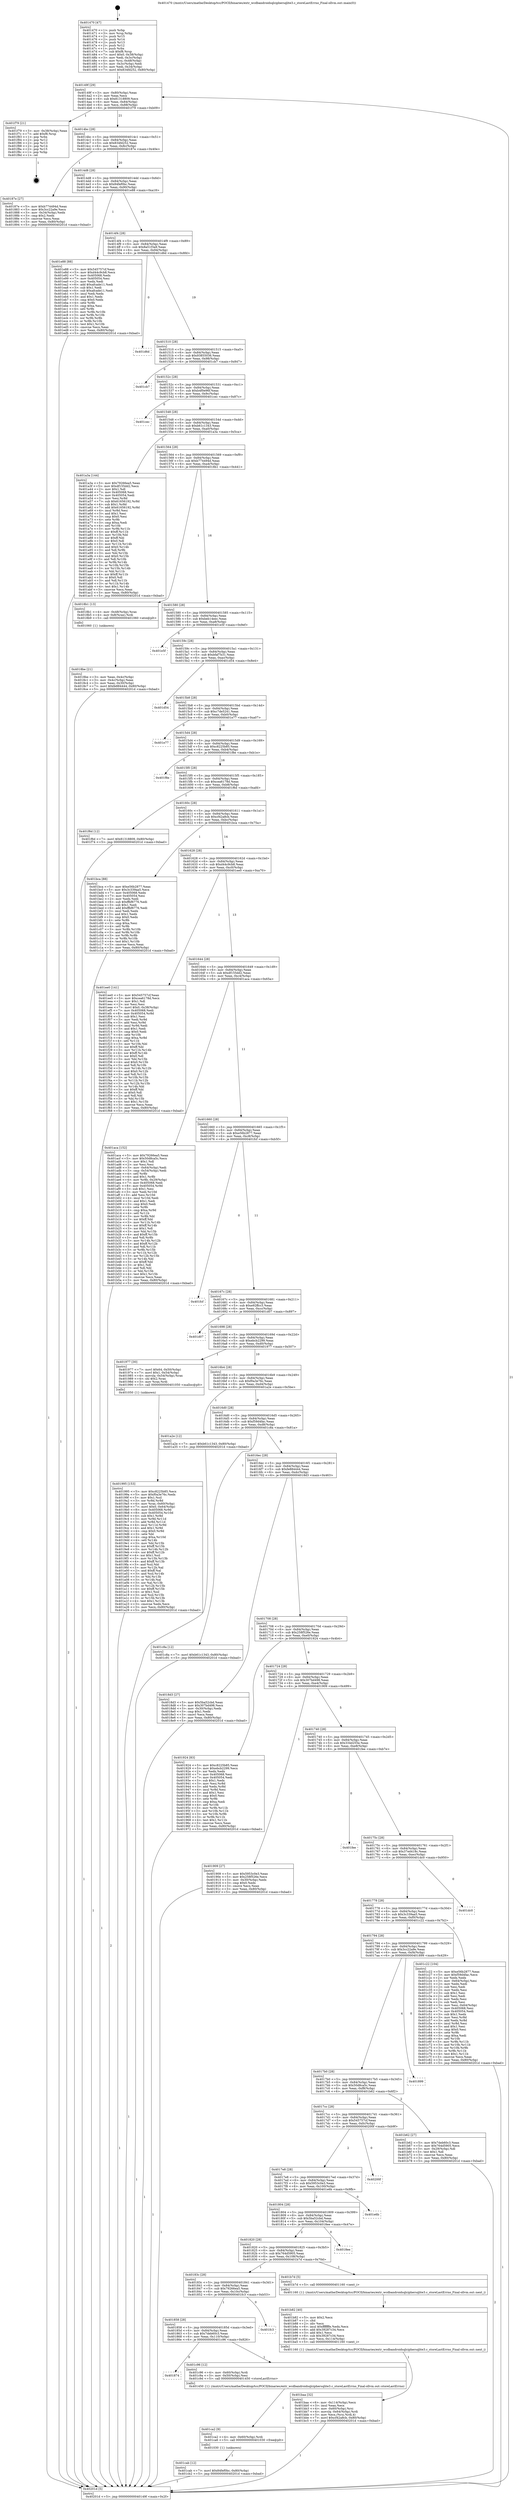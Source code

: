 digraph "0x401470" {
  label = "0x401470 (/mnt/c/Users/mathe/Desktop/tcc/POCII/binaries/extr_wcdbandroidsqlciphersqlite3.c_storeLastErrno_Final-ollvm.out::main(0))"
  labelloc = "t"
  node[shape=record]

  Entry [label="",width=0.3,height=0.3,shape=circle,fillcolor=black,style=filled]
  "0x40149f" [label="{
     0x40149f [29]\l
     | [instrs]\l
     &nbsp;&nbsp;0x40149f \<+3\>: mov -0x80(%rbp),%eax\l
     &nbsp;&nbsp;0x4014a2 \<+2\>: mov %eax,%ecx\l
     &nbsp;&nbsp;0x4014a4 \<+6\>: sub $0x81318809,%ecx\l
     &nbsp;&nbsp;0x4014aa \<+6\>: mov %eax,-0x84(%rbp)\l
     &nbsp;&nbsp;0x4014b0 \<+6\>: mov %ecx,-0x88(%rbp)\l
     &nbsp;&nbsp;0x4014b6 \<+6\>: je 0000000000401f79 \<main+0xb09\>\l
  }"]
  "0x401f79" [label="{
     0x401f79 [21]\l
     | [instrs]\l
     &nbsp;&nbsp;0x401f79 \<+3\>: mov -0x38(%rbp),%eax\l
     &nbsp;&nbsp;0x401f7c \<+7\>: add $0xf8,%rsp\l
     &nbsp;&nbsp;0x401f83 \<+1\>: pop %rbx\l
     &nbsp;&nbsp;0x401f84 \<+2\>: pop %r12\l
     &nbsp;&nbsp;0x401f86 \<+2\>: pop %r13\l
     &nbsp;&nbsp;0x401f88 \<+2\>: pop %r14\l
     &nbsp;&nbsp;0x401f8a \<+2\>: pop %r15\l
     &nbsp;&nbsp;0x401f8c \<+1\>: pop %rbp\l
     &nbsp;&nbsp;0x401f8d \<+1\>: ret\l
  }"]
  "0x4014bc" [label="{
     0x4014bc [28]\l
     | [instrs]\l
     &nbsp;&nbsp;0x4014bc \<+5\>: jmp 00000000004014c1 \<main+0x51\>\l
     &nbsp;&nbsp;0x4014c1 \<+6\>: mov -0x84(%rbp),%eax\l
     &nbsp;&nbsp;0x4014c7 \<+5\>: sub $0x834fd252,%eax\l
     &nbsp;&nbsp;0x4014cc \<+6\>: mov %eax,-0x8c(%rbp)\l
     &nbsp;&nbsp;0x4014d2 \<+6\>: je 000000000040187e \<main+0x40e\>\l
  }"]
  Exit [label="",width=0.3,height=0.3,shape=circle,fillcolor=black,style=filled,peripheries=2]
  "0x40187e" [label="{
     0x40187e [27]\l
     | [instrs]\l
     &nbsp;&nbsp;0x40187e \<+5\>: mov $0xb774494d,%eax\l
     &nbsp;&nbsp;0x401883 \<+5\>: mov $0x3cc22a9e,%ecx\l
     &nbsp;&nbsp;0x401888 \<+3\>: mov -0x34(%rbp),%edx\l
     &nbsp;&nbsp;0x40188b \<+3\>: cmp $0x2,%edx\l
     &nbsp;&nbsp;0x40188e \<+3\>: cmovne %ecx,%eax\l
     &nbsp;&nbsp;0x401891 \<+3\>: mov %eax,-0x80(%rbp)\l
     &nbsp;&nbsp;0x401894 \<+5\>: jmp 000000000040201d \<main+0xbad\>\l
  }"]
  "0x4014d8" [label="{
     0x4014d8 [28]\l
     | [instrs]\l
     &nbsp;&nbsp;0x4014d8 \<+5\>: jmp 00000000004014dd \<main+0x6d\>\l
     &nbsp;&nbsp;0x4014dd \<+6\>: mov -0x84(%rbp),%eax\l
     &nbsp;&nbsp;0x4014e3 \<+5\>: sub $0x84fef0bc,%eax\l
     &nbsp;&nbsp;0x4014e8 \<+6\>: mov %eax,-0x90(%rbp)\l
     &nbsp;&nbsp;0x4014ee \<+6\>: je 0000000000401e88 \<main+0xa18\>\l
  }"]
  "0x40201d" [label="{
     0x40201d [5]\l
     | [instrs]\l
     &nbsp;&nbsp;0x40201d \<+5\>: jmp 000000000040149f \<main+0x2f\>\l
  }"]
  "0x401470" [label="{
     0x401470 [47]\l
     | [instrs]\l
     &nbsp;&nbsp;0x401470 \<+1\>: push %rbp\l
     &nbsp;&nbsp;0x401471 \<+3\>: mov %rsp,%rbp\l
     &nbsp;&nbsp;0x401474 \<+2\>: push %r15\l
     &nbsp;&nbsp;0x401476 \<+2\>: push %r14\l
     &nbsp;&nbsp;0x401478 \<+2\>: push %r13\l
     &nbsp;&nbsp;0x40147a \<+2\>: push %r12\l
     &nbsp;&nbsp;0x40147c \<+1\>: push %rbx\l
     &nbsp;&nbsp;0x40147d \<+7\>: sub $0xf8,%rsp\l
     &nbsp;&nbsp;0x401484 \<+7\>: movl $0x0,-0x38(%rbp)\l
     &nbsp;&nbsp;0x40148b \<+3\>: mov %edi,-0x3c(%rbp)\l
     &nbsp;&nbsp;0x40148e \<+4\>: mov %rsi,-0x48(%rbp)\l
     &nbsp;&nbsp;0x401492 \<+3\>: mov -0x3c(%rbp),%edi\l
     &nbsp;&nbsp;0x401495 \<+3\>: mov %edi,-0x34(%rbp)\l
     &nbsp;&nbsp;0x401498 \<+7\>: movl $0x834fd252,-0x80(%rbp)\l
  }"]
  "0x401cab" [label="{
     0x401cab [12]\l
     | [instrs]\l
     &nbsp;&nbsp;0x401cab \<+7\>: movl $0x84fef0bc,-0x80(%rbp)\l
     &nbsp;&nbsp;0x401cb2 \<+5\>: jmp 000000000040201d \<main+0xbad\>\l
  }"]
  "0x401e88" [label="{
     0x401e88 [88]\l
     | [instrs]\l
     &nbsp;&nbsp;0x401e88 \<+5\>: mov $0x545757cf,%eax\l
     &nbsp;&nbsp;0x401e8d \<+5\>: mov $0xd44c9cb8,%ecx\l
     &nbsp;&nbsp;0x401e92 \<+7\>: mov 0x405068,%edx\l
     &nbsp;&nbsp;0x401e99 \<+7\>: mov 0x405054,%esi\l
     &nbsp;&nbsp;0x401ea0 \<+2\>: mov %edx,%edi\l
     &nbsp;&nbsp;0x401ea2 \<+6\>: add $0xafcade11,%edi\l
     &nbsp;&nbsp;0x401ea8 \<+3\>: sub $0x1,%edi\l
     &nbsp;&nbsp;0x401eab \<+6\>: sub $0xafcade11,%edi\l
     &nbsp;&nbsp;0x401eb1 \<+3\>: imul %edi,%edx\l
     &nbsp;&nbsp;0x401eb4 \<+3\>: and $0x1,%edx\l
     &nbsp;&nbsp;0x401eb7 \<+3\>: cmp $0x0,%edx\l
     &nbsp;&nbsp;0x401eba \<+4\>: sete %r8b\l
     &nbsp;&nbsp;0x401ebe \<+3\>: cmp $0xa,%esi\l
     &nbsp;&nbsp;0x401ec1 \<+4\>: setl %r9b\l
     &nbsp;&nbsp;0x401ec5 \<+3\>: mov %r8b,%r10b\l
     &nbsp;&nbsp;0x401ec8 \<+3\>: and %r9b,%r10b\l
     &nbsp;&nbsp;0x401ecb \<+3\>: xor %r9b,%r8b\l
     &nbsp;&nbsp;0x401ece \<+3\>: or %r8b,%r10b\l
     &nbsp;&nbsp;0x401ed1 \<+4\>: test $0x1,%r10b\l
     &nbsp;&nbsp;0x401ed5 \<+3\>: cmovne %ecx,%eax\l
     &nbsp;&nbsp;0x401ed8 \<+3\>: mov %eax,-0x80(%rbp)\l
     &nbsp;&nbsp;0x401edb \<+5\>: jmp 000000000040201d \<main+0xbad\>\l
  }"]
  "0x4014f4" [label="{
     0x4014f4 [28]\l
     | [instrs]\l
     &nbsp;&nbsp;0x4014f4 \<+5\>: jmp 00000000004014f9 \<main+0x89\>\l
     &nbsp;&nbsp;0x4014f9 \<+6\>: mov -0x84(%rbp),%eax\l
     &nbsp;&nbsp;0x4014ff \<+5\>: sub $0x8a51f3a9,%eax\l
     &nbsp;&nbsp;0x401504 \<+6\>: mov %eax,-0x94(%rbp)\l
     &nbsp;&nbsp;0x40150a \<+6\>: je 0000000000401d6d \<main+0x8fd\>\l
  }"]
  "0x401ca2" [label="{
     0x401ca2 [9]\l
     | [instrs]\l
     &nbsp;&nbsp;0x401ca2 \<+4\>: mov -0x60(%rbp),%rdi\l
     &nbsp;&nbsp;0x401ca6 \<+5\>: call 0000000000401030 \<free@plt\>\l
     | [calls]\l
     &nbsp;&nbsp;0x401030 \{1\} (unknown)\l
  }"]
  "0x401d6d" [label="{
     0x401d6d\l
  }", style=dashed]
  "0x401510" [label="{
     0x401510 [28]\l
     | [instrs]\l
     &nbsp;&nbsp;0x401510 \<+5\>: jmp 0000000000401515 \<main+0xa5\>\l
     &nbsp;&nbsp;0x401515 \<+6\>: mov -0x84(%rbp),%eax\l
     &nbsp;&nbsp;0x40151b \<+5\>: sub $0x93855036,%eax\l
     &nbsp;&nbsp;0x401520 \<+6\>: mov %eax,-0x98(%rbp)\l
     &nbsp;&nbsp;0x401526 \<+6\>: je 0000000000401cb7 \<main+0x847\>\l
  }"]
  "0x401874" [label="{
     0x401874\l
  }", style=dashed]
  "0x401cb7" [label="{
     0x401cb7\l
  }", style=dashed]
  "0x40152c" [label="{
     0x40152c [28]\l
     | [instrs]\l
     &nbsp;&nbsp;0x40152c \<+5\>: jmp 0000000000401531 \<main+0xc1\>\l
     &nbsp;&nbsp;0x401531 \<+6\>: mov -0x84(%rbp),%eax\l
     &nbsp;&nbsp;0x401537 \<+5\>: sub $0xb4f0e96f,%eax\l
     &nbsp;&nbsp;0x40153c \<+6\>: mov %eax,-0x9c(%rbp)\l
     &nbsp;&nbsp;0x401542 \<+6\>: je 0000000000401cec \<main+0x87c\>\l
  }"]
  "0x401c96" [label="{
     0x401c96 [12]\l
     | [instrs]\l
     &nbsp;&nbsp;0x401c96 \<+4\>: mov -0x60(%rbp),%rdi\l
     &nbsp;&nbsp;0x401c9a \<+3\>: mov -0x50(%rbp),%esi\l
     &nbsp;&nbsp;0x401c9d \<+5\>: call 0000000000401450 \<storeLastErrno\>\l
     | [calls]\l
     &nbsp;&nbsp;0x401450 \{1\} (/mnt/c/Users/mathe/Desktop/tcc/POCII/binaries/extr_wcdbandroidsqlciphersqlite3.c_storeLastErrno_Final-ollvm.out::storeLastErrno)\l
  }"]
  "0x401cec" [label="{
     0x401cec\l
  }", style=dashed]
  "0x401548" [label="{
     0x401548 [28]\l
     | [instrs]\l
     &nbsp;&nbsp;0x401548 \<+5\>: jmp 000000000040154d \<main+0xdd\>\l
     &nbsp;&nbsp;0x40154d \<+6\>: mov -0x84(%rbp),%eax\l
     &nbsp;&nbsp;0x401553 \<+5\>: sub $0xb61c1343,%eax\l
     &nbsp;&nbsp;0x401558 \<+6\>: mov %eax,-0xa0(%rbp)\l
     &nbsp;&nbsp;0x40155e \<+6\>: je 0000000000401a3a \<main+0x5ca\>\l
  }"]
  "0x401858" [label="{
     0x401858 [28]\l
     | [instrs]\l
     &nbsp;&nbsp;0x401858 \<+5\>: jmp 000000000040185d \<main+0x3ed\>\l
     &nbsp;&nbsp;0x40185d \<+6\>: mov -0x84(%rbp),%eax\l
     &nbsp;&nbsp;0x401863 \<+5\>: sub $0x7deb60c3,%eax\l
     &nbsp;&nbsp;0x401868 \<+6\>: mov %eax,-0x110(%rbp)\l
     &nbsp;&nbsp;0x40186e \<+6\>: je 0000000000401c96 \<main+0x826\>\l
  }"]
  "0x401a3a" [label="{
     0x401a3a [144]\l
     | [instrs]\l
     &nbsp;&nbsp;0x401a3a \<+5\>: mov $0x79266ea5,%eax\l
     &nbsp;&nbsp;0x401a3f \<+5\>: mov $0xdf155dd2,%ecx\l
     &nbsp;&nbsp;0x401a44 \<+2\>: mov $0x1,%dl\l
     &nbsp;&nbsp;0x401a46 \<+7\>: mov 0x405068,%esi\l
     &nbsp;&nbsp;0x401a4d \<+7\>: mov 0x405054,%edi\l
     &nbsp;&nbsp;0x401a54 \<+3\>: mov %esi,%r8d\l
     &nbsp;&nbsp;0x401a57 \<+7\>: sub $0x61656192,%r8d\l
     &nbsp;&nbsp;0x401a5e \<+4\>: sub $0x1,%r8d\l
     &nbsp;&nbsp;0x401a62 \<+7\>: add $0x61656192,%r8d\l
     &nbsp;&nbsp;0x401a69 \<+4\>: imul %r8d,%esi\l
     &nbsp;&nbsp;0x401a6d \<+3\>: and $0x1,%esi\l
     &nbsp;&nbsp;0x401a70 \<+3\>: cmp $0x0,%esi\l
     &nbsp;&nbsp;0x401a73 \<+4\>: sete %r9b\l
     &nbsp;&nbsp;0x401a77 \<+3\>: cmp $0xa,%edi\l
     &nbsp;&nbsp;0x401a7a \<+4\>: setl %r10b\l
     &nbsp;&nbsp;0x401a7e \<+3\>: mov %r9b,%r11b\l
     &nbsp;&nbsp;0x401a81 \<+4\>: xor $0xff,%r11b\l
     &nbsp;&nbsp;0x401a85 \<+3\>: mov %r10b,%bl\l
     &nbsp;&nbsp;0x401a88 \<+3\>: xor $0xff,%bl\l
     &nbsp;&nbsp;0x401a8b \<+3\>: xor $0x0,%dl\l
     &nbsp;&nbsp;0x401a8e \<+3\>: mov %r11b,%r14b\l
     &nbsp;&nbsp;0x401a91 \<+4\>: and $0x0,%r14b\l
     &nbsp;&nbsp;0x401a95 \<+3\>: and %dl,%r9b\l
     &nbsp;&nbsp;0x401a98 \<+3\>: mov %bl,%r15b\l
     &nbsp;&nbsp;0x401a9b \<+4\>: and $0x0,%r15b\l
     &nbsp;&nbsp;0x401a9f \<+3\>: and %dl,%r10b\l
     &nbsp;&nbsp;0x401aa2 \<+3\>: or %r9b,%r14b\l
     &nbsp;&nbsp;0x401aa5 \<+3\>: or %r10b,%r15b\l
     &nbsp;&nbsp;0x401aa8 \<+3\>: xor %r15b,%r14b\l
     &nbsp;&nbsp;0x401aab \<+3\>: or %bl,%r11b\l
     &nbsp;&nbsp;0x401aae \<+4\>: xor $0xff,%r11b\l
     &nbsp;&nbsp;0x401ab2 \<+3\>: or $0x0,%dl\l
     &nbsp;&nbsp;0x401ab5 \<+3\>: and %dl,%r11b\l
     &nbsp;&nbsp;0x401ab8 \<+3\>: or %r11b,%r14b\l
     &nbsp;&nbsp;0x401abb \<+4\>: test $0x1,%r14b\l
     &nbsp;&nbsp;0x401abf \<+3\>: cmovne %ecx,%eax\l
     &nbsp;&nbsp;0x401ac2 \<+3\>: mov %eax,-0x80(%rbp)\l
     &nbsp;&nbsp;0x401ac5 \<+5\>: jmp 000000000040201d \<main+0xbad\>\l
  }"]
  "0x401564" [label="{
     0x401564 [28]\l
     | [instrs]\l
     &nbsp;&nbsp;0x401564 \<+5\>: jmp 0000000000401569 \<main+0xf9\>\l
     &nbsp;&nbsp;0x401569 \<+6\>: mov -0x84(%rbp),%eax\l
     &nbsp;&nbsp;0x40156f \<+5\>: sub $0xb774494d,%eax\l
     &nbsp;&nbsp;0x401574 \<+6\>: mov %eax,-0xa4(%rbp)\l
     &nbsp;&nbsp;0x40157a \<+6\>: je 00000000004018b1 \<main+0x441\>\l
  }"]
  "0x401fc3" [label="{
     0x401fc3\l
  }", style=dashed]
  "0x4018b1" [label="{
     0x4018b1 [13]\l
     | [instrs]\l
     &nbsp;&nbsp;0x4018b1 \<+4\>: mov -0x48(%rbp),%rax\l
     &nbsp;&nbsp;0x4018b5 \<+4\>: mov 0x8(%rax),%rdi\l
     &nbsp;&nbsp;0x4018b9 \<+5\>: call 0000000000401060 \<atoi@plt\>\l
     | [calls]\l
     &nbsp;&nbsp;0x401060 \{1\} (unknown)\l
  }"]
  "0x401580" [label="{
     0x401580 [28]\l
     | [instrs]\l
     &nbsp;&nbsp;0x401580 \<+5\>: jmp 0000000000401585 \<main+0x115\>\l
     &nbsp;&nbsp;0x401585 \<+6\>: mov -0x84(%rbp),%eax\l
     &nbsp;&nbsp;0x40158b \<+5\>: sub $0xbeb14eec,%eax\l
     &nbsp;&nbsp;0x401590 \<+6\>: mov %eax,-0xa8(%rbp)\l
     &nbsp;&nbsp;0x401596 \<+6\>: je 0000000000401e5f \<main+0x9ef\>\l
  }"]
  "0x4018be" [label="{
     0x4018be [21]\l
     | [instrs]\l
     &nbsp;&nbsp;0x4018be \<+3\>: mov %eax,-0x4c(%rbp)\l
     &nbsp;&nbsp;0x4018c1 \<+3\>: mov -0x4c(%rbp),%eax\l
     &nbsp;&nbsp;0x4018c4 \<+3\>: mov %eax,-0x30(%rbp)\l
     &nbsp;&nbsp;0x4018c7 \<+7\>: movl $0xfe884444,-0x80(%rbp)\l
     &nbsp;&nbsp;0x4018ce \<+5\>: jmp 000000000040201d \<main+0xbad\>\l
  }"]
  "0x401baa" [label="{
     0x401baa [32]\l
     | [instrs]\l
     &nbsp;&nbsp;0x401baa \<+6\>: mov -0x114(%rbp),%ecx\l
     &nbsp;&nbsp;0x401bb0 \<+3\>: imul %eax,%ecx\l
     &nbsp;&nbsp;0x401bb3 \<+4\>: mov -0x60(%rbp),%rsi\l
     &nbsp;&nbsp;0x401bb7 \<+4\>: movslq -0x64(%rbp),%rdi\l
     &nbsp;&nbsp;0x401bbb \<+3\>: mov %ecx,(%rsi,%rdi,4)\l
     &nbsp;&nbsp;0x401bbe \<+7\>: movl $0xcf42a8cb,-0x80(%rbp)\l
     &nbsp;&nbsp;0x401bc5 \<+5\>: jmp 000000000040201d \<main+0xbad\>\l
  }"]
  "0x401e5f" [label="{
     0x401e5f\l
  }", style=dashed]
  "0x40159c" [label="{
     0x40159c [28]\l
     | [instrs]\l
     &nbsp;&nbsp;0x40159c \<+5\>: jmp 00000000004015a1 \<main+0x131\>\l
     &nbsp;&nbsp;0x4015a1 \<+6\>: mov -0x84(%rbp),%eax\l
     &nbsp;&nbsp;0x4015a7 \<+5\>: sub $0xbfaf7b31,%eax\l
     &nbsp;&nbsp;0x4015ac \<+6\>: mov %eax,-0xac(%rbp)\l
     &nbsp;&nbsp;0x4015b2 \<+6\>: je 0000000000401d54 \<main+0x8e4\>\l
  }"]
  "0x401b82" [label="{
     0x401b82 [40]\l
     | [instrs]\l
     &nbsp;&nbsp;0x401b82 \<+5\>: mov $0x2,%ecx\l
     &nbsp;&nbsp;0x401b87 \<+1\>: cltd\l
     &nbsp;&nbsp;0x401b88 \<+2\>: idiv %ecx\l
     &nbsp;&nbsp;0x401b8a \<+6\>: imul $0xfffffffe,%edx,%ecx\l
     &nbsp;&nbsp;0x401b90 \<+6\>: add $0x39287c34,%ecx\l
     &nbsp;&nbsp;0x401b96 \<+3\>: add $0x1,%ecx\l
     &nbsp;&nbsp;0x401b99 \<+6\>: sub $0x39287c34,%ecx\l
     &nbsp;&nbsp;0x401b9f \<+6\>: mov %ecx,-0x114(%rbp)\l
     &nbsp;&nbsp;0x401ba5 \<+5\>: call 0000000000401160 \<next_i\>\l
     | [calls]\l
     &nbsp;&nbsp;0x401160 \{1\} (/mnt/c/Users/mathe/Desktop/tcc/POCII/binaries/extr_wcdbandroidsqlciphersqlite3.c_storeLastErrno_Final-ollvm.out::next_i)\l
  }"]
  "0x401d54" [label="{
     0x401d54\l
  }", style=dashed]
  "0x4015b8" [label="{
     0x4015b8 [28]\l
     | [instrs]\l
     &nbsp;&nbsp;0x4015b8 \<+5\>: jmp 00000000004015bd \<main+0x14d\>\l
     &nbsp;&nbsp;0x4015bd \<+6\>: mov -0x84(%rbp),%eax\l
     &nbsp;&nbsp;0x4015c3 \<+5\>: sub $0xc7de5241,%eax\l
     &nbsp;&nbsp;0x4015c8 \<+6\>: mov %eax,-0xb0(%rbp)\l
     &nbsp;&nbsp;0x4015ce \<+6\>: je 0000000000401e77 \<main+0xa07\>\l
  }"]
  "0x40183c" [label="{
     0x40183c [28]\l
     | [instrs]\l
     &nbsp;&nbsp;0x40183c \<+5\>: jmp 0000000000401841 \<main+0x3d1\>\l
     &nbsp;&nbsp;0x401841 \<+6\>: mov -0x84(%rbp),%eax\l
     &nbsp;&nbsp;0x401847 \<+5\>: sub $0x79266ea5,%eax\l
     &nbsp;&nbsp;0x40184c \<+6\>: mov %eax,-0x10c(%rbp)\l
     &nbsp;&nbsp;0x401852 \<+6\>: je 0000000000401fc3 \<main+0xb53\>\l
  }"]
  "0x401e77" [label="{
     0x401e77\l
  }", style=dashed]
  "0x4015d4" [label="{
     0x4015d4 [28]\l
     | [instrs]\l
     &nbsp;&nbsp;0x4015d4 \<+5\>: jmp 00000000004015d9 \<main+0x169\>\l
     &nbsp;&nbsp;0x4015d9 \<+6\>: mov -0x84(%rbp),%eax\l
     &nbsp;&nbsp;0x4015df \<+5\>: sub $0xc8225b85,%eax\l
     &nbsp;&nbsp;0x4015e4 \<+6\>: mov %eax,-0xb4(%rbp)\l
     &nbsp;&nbsp;0x4015ea \<+6\>: je 0000000000401f8e \<main+0xb1e\>\l
  }"]
  "0x401b7d" [label="{
     0x401b7d [5]\l
     | [instrs]\l
     &nbsp;&nbsp;0x401b7d \<+5\>: call 0000000000401160 \<next_i\>\l
     | [calls]\l
     &nbsp;&nbsp;0x401160 \{1\} (/mnt/c/Users/mathe/Desktop/tcc/POCII/binaries/extr_wcdbandroidsqlciphersqlite3.c_storeLastErrno_Final-ollvm.out::next_i)\l
  }"]
  "0x401f8e" [label="{
     0x401f8e\l
  }", style=dashed]
  "0x4015f0" [label="{
     0x4015f0 [28]\l
     | [instrs]\l
     &nbsp;&nbsp;0x4015f0 \<+5\>: jmp 00000000004015f5 \<main+0x185\>\l
     &nbsp;&nbsp;0x4015f5 \<+6\>: mov -0x84(%rbp),%eax\l
     &nbsp;&nbsp;0x4015fb \<+5\>: sub $0xcea6178d,%eax\l
     &nbsp;&nbsp;0x401600 \<+6\>: mov %eax,-0xb8(%rbp)\l
     &nbsp;&nbsp;0x401606 \<+6\>: je 0000000000401f6d \<main+0xafd\>\l
  }"]
  "0x401820" [label="{
     0x401820 [28]\l
     | [instrs]\l
     &nbsp;&nbsp;0x401820 \<+5\>: jmp 0000000000401825 \<main+0x3b5\>\l
     &nbsp;&nbsp;0x401825 \<+6\>: mov -0x84(%rbp),%eax\l
     &nbsp;&nbsp;0x40182b \<+5\>: sub $0x764d5905,%eax\l
     &nbsp;&nbsp;0x401830 \<+6\>: mov %eax,-0x108(%rbp)\l
     &nbsp;&nbsp;0x401836 \<+6\>: je 0000000000401b7d \<main+0x70d\>\l
  }"]
  "0x401f6d" [label="{
     0x401f6d [12]\l
     | [instrs]\l
     &nbsp;&nbsp;0x401f6d \<+7\>: movl $0x81318809,-0x80(%rbp)\l
     &nbsp;&nbsp;0x401f74 \<+5\>: jmp 000000000040201d \<main+0xbad\>\l
  }"]
  "0x40160c" [label="{
     0x40160c [28]\l
     | [instrs]\l
     &nbsp;&nbsp;0x40160c \<+5\>: jmp 0000000000401611 \<main+0x1a1\>\l
     &nbsp;&nbsp;0x401611 \<+6\>: mov -0x84(%rbp),%eax\l
     &nbsp;&nbsp;0x401617 \<+5\>: sub $0xcf42a8cb,%eax\l
     &nbsp;&nbsp;0x40161c \<+6\>: mov %eax,-0xbc(%rbp)\l
     &nbsp;&nbsp;0x401622 \<+6\>: je 0000000000401bca \<main+0x75a\>\l
  }"]
  "0x4018ee" [label="{
     0x4018ee\l
  }", style=dashed]
  "0x401bca" [label="{
     0x401bca [88]\l
     | [instrs]\l
     &nbsp;&nbsp;0x401bca \<+5\>: mov $0xe56b2877,%eax\l
     &nbsp;&nbsp;0x401bcf \<+5\>: mov $0x3c339aa5,%ecx\l
     &nbsp;&nbsp;0x401bd4 \<+7\>: mov 0x405068,%edx\l
     &nbsp;&nbsp;0x401bdb \<+7\>: mov 0x405054,%esi\l
     &nbsp;&nbsp;0x401be2 \<+2\>: mov %edx,%edi\l
     &nbsp;&nbsp;0x401be4 \<+6\>: sub $0xffbf6776,%edi\l
     &nbsp;&nbsp;0x401bea \<+3\>: sub $0x1,%edi\l
     &nbsp;&nbsp;0x401bed \<+6\>: add $0xffbf6776,%edi\l
     &nbsp;&nbsp;0x401bf3 \<+3\>: imul %edi,%edx\l
     &nbsp;&nbsp;0x401bf6 \<+3\>: and $0x1,%edx\l
     &nbsp;&nbsp;0x401bf9 \<+3\>: cmp $0x0,%edx\l
     &nbsp;&nbsp;0x401bfc \<+4\>: sete %r8b\l
     &nbsp;&nbsp;0x401c00 \<+3\>: cmp $0xa,%esi\l
     &nbsp;&nbsp;0x401c03 \<+4\>: setl %r9b\l
     &nbsp;&nbsp;0x401c07 \<+3\>: mov %r8b,%r10b\l
     &nbsp;&nbsp;0x401c0a \<+3\>: and %r9b,%r10b\l
     &nbsp;&nbsp;0x401c0d \<+3\>: xor %r9b,%r8b\l
     &nbsp;&nbsp;0x401c10 \<+3\>: or %r8b,%r10b\l
     &nbsp;&nbsp;0x401c13 \<+4\>: test $0x1,%r10b\l
     &nbsp;&nbsp;0x401c17 \<+3\>: cmovne %ecx,%eax\l
     &nbsp;&nbsp;0x401c1a \<+3\>: mov %eax,-0x80(%rbp)\l
     &nbsp;&nbsp;0x401c1d \<+5\>: jmp 000000000040201d \<main+0xbad\>\l
  }"]
  "0x401628" [label="{
     0x401628 [28]\l
     | [instrs]\l
     &nbsp;&nbsp;0x401628 \<+5\>: jmp 000000000040162d \<main+0x1bd\>\l
     &nbsp;&nbsp;0x40162d \<+6\>: mov -0x84(%rbp),%eax\l
     &nbsp;&nbsp;0x401633 \<+5\>: sub $0xd44c9cb8,%eax\l
     &nbsp;&nbsp;0x401638 \<+6\>: mov %eax,-0xc0(%rbp)\l
     &nbsp;&nbsp;0x40163e \<+6\>: je 0000000000401ee0 \<main+0xa70\>\l
  }"]
  "0x401804" [label="{
     0x401804 [28]\l
     | [instrs]\l
     &nbsp;&nbsp;0x401804 \<+5\>: jmp 0000000000401809 \<main+0x399\>\l
     &nbsp;&nbsp;0x401809 \<+6\>: mov -0x84(%rbp),%eax\l
     &nbsp;&nbsp;0x40180f \<+5\>: sub $0x5ba52cbd,%eax\l
     &nbsp;&nbsp;0x401814 \<+6\>: mov %eax,-0x104(%rbp)\l
     &nbsp;&nbsp;0x40181a \<+6\>: je 00000000004018ee \<main+0x47e\>\l
  }"]
  "0x401ee0" [label="{
     0x401ee0 [141]\l
     | [instrs]\l
     &nbsp;&nbsp;0x401ee0 \<+5\>: mov $0x545757cf,%eax\l
     &nbsp;&nbsp;0x401ee5 \<+5\>: mov $0xcea6178d,%ecx\l
     &nbsp;&nbsp;0x401eea \<+2\>: mov $0x1,%dl\l
     &nbsp;&nbsp;0x401eec \<+2\>: xor %esi,%esi\l
     &nbsp;&nbsp;0x401eee \<+7\>: movl $0x0,-0x38(%rbp)\l
     &nbsp;&nbsp;0x401ef5 \<+7\>: mov 0x405068,%edi\l
     &nbsp;&nbsp;0x401efc \<+8\>: mov 0x405054,%r8d\l
     &nbsp;&nbsp;0x401f04 \<+3\>: sub $0x1,%esi\l
     &nbsp;&nbsp;0x401f07 \<+3\>: mov %edi,%r9d\l
     &nbsp;&nbsp;0x401f0a \<+3\>: add %esi,%r9d\l
     &nbsp;&nbsp;0x401f0d \<+4\>: imul %r9d,%edi\l
     &nbsp;&nbsp;0x401f11 \<+3\>: and $0x1,%edi\l
     &nbsp;&nbsp;0x401f14 \<+3\>: cmp $0x0,%edi\l
     &nbsp;&nbsp;0x401f17 \<+4\>: sete %r10b\l
     &nbsp;&nbsp;0x401f1b \<+4\>: cmp $0xa,%r8d\l
     &nbsp;&nbsp;0x401f1f \<+4\>: setl %r11b\l
     &nbsp;&nbsp;0x401f23 \<+3\>: mov %r10b,%bl\l
     &nbsp;&nbsp;0x401f26 \<+3\>: xor $0xff,%bl\l
     &nbsp;&nbsp;0x401f29 \<+3\>: mov %r11b,%r14b\l
     &nbsp;&nbsp;0x401f2c \<+4\>: xor $0xff,%r14b\l
     &nbsp;&nbsp;0x401f30 \<+3\>: xor $0x0,%dl\l
     &nbsp;&nbsp;0x401f33 \<+3\>: mov %bl,%r15b\l
     &nbsp;&nbsp;0x401f36 \<+4\>: and $0x0,%r15b\l
     &nbsp;&nbsp;0x401f3a \<+3\>: and %dl,%r10b\l
     &nbsp;&nbsp;0x401f3d \<+3\>: mov %r14b,%r12b\l
     &nbsp;&nbsp;0x401f40 \<+4\>: and $0x0,%r12b\l
     &nbsp;&nbsp;0x401f44 \<+3\>: and %dl,%r11b\l
     &nbsp;&nbsp;0x401f47 \<+3\>: or %r10b,%r15b\l
     &nbsp;&nbsp;0x401f4a \<+3\>: or %r11b,%r12b\l
     &nbsp;&nbsp;0x401f4d \<+3\>: xor %r12b,%r15b\l
     &nbsp;&nbsp;0x401f50 \<+3\>: or %r14b,%bl\l
     &nbsp;&nbsp;0x401f53 \<+3\>: xor $0xff,%bl\l
     &nbsp;&nbsp;0x401f56 \<+3\>: or $0x0,%dl\l
     &nbsp;&nbsp;0x401f59 \<+2\>: and %dl,%bl\l
     &nbsp;&nbsp;0x401f5b \<+3\>: or %bl,%r15b\l
     &nbsp;&nbsp;0x401f5e \<+4\>: test $0x1,%r15b\l
     &nbsp;&nbsp;0x401f62 \<+3\>: cmovne %ecx,%eax\l
     &nbsp;&nbsp;0x401f65 \<+3\>: mov %eax,-0x80(%rbp)\l
     &nbsp;&nbsp;0x401f68 \<+5\>: jmp 000000000040201d \<main+0xbad\>\l
  }"]
  "0x401644" [label="{
     0x401644 [28]\l
     | [instrs]\l
     &nbsp;&nbsp;0x401644 \<+5\>: jmp 0000000000401649 \<main+0x1d9\>\l
     &nbsp;&nbsp;0x401649 \<+6\>: mov -0x84(%rbp),%eax\l
     &nbsp;&nbsp;0x40164f \<+5\>: sub $0xdf155dd2,%eax\l
     &nbsp;&nbsp;0x401654 \<+6\>: mov %eax,-0xc4(%rbp)\l
     &nbsp;&nbsp;0x40165a \<+6\>: je 0000000000401aca \<main+0x65a\>\l
  }"]
  "0x401e6b" [label="{
     0x401e6b\l
  }", style=dashed]
  "0x401aca" [label="{
     0x401aca [152]\l
     | [instrs]\l
     &nbsp;&nbsp;0x401aca \<+5\>: mov $0x79266ea5,%eax\l
     &nbsp;&nbsp;0x401acf \<+5\>: mov $0x50d8ca5c,%ecx\l
     &nbsp;&nbsp;0x401ad4 \<+2\>: mov $0x1,%dl\l
     &nbsp;&nbsp;0x401ad6 \<+2\>: xor %esi,%esi\l
     &nbsp;&nbsp;0x401ad8 \<+3\>: mov -0x64(%rbp),%edi\l
     &nbsp;&nbsp;0x401adb \<+3\>: cmp -0x54(%rbp),%edi\l
     &nbsp;&nbsp;0x401ade \<+4\>: setl %r8b\l
     &nbsp;&nbsp;0x401ae2 \<+4\>: and $0x1,%r8b\l
     &nbsp;&nbsp;0x401ae6 \<+4\>: mov %r8b,-0x29(%rbp)\l
     &nbsp;&nbsp;0x401aea \<+7\>: mov 0x405068,%edi\l
     &nbsp;&nbsp;0x401af1 \<+8\>: mov 0x405054,%r9d\l
     &nbsp;&nbsp;0x401af9 \<+3\>: sub $0x1,%esi\l
     &nbsp;&nbsp;0x401afc \<+3\>: mov %edi,%r10d\l
     &nbsp;&nbsp;0x401aff \<+3\>: add %esi,%r10d\l
     &nbsp;&nbsp;0x401b02 \<+4\>: imul %r10d,%edi\l
     &nbsp;&nbsp;0x401b06 \<+3\>: and $0x1,%edi\l
     &nbsp;&nbsp;0x401b09 \<+3\>: cmp $0x0,%edi\l
     &nbsp;&nbsp;0x401b0c \<+4\>: sete %r8b\l
     &nbsp;&nbsp;0x401b10 \<+4\>: cmp $0xa,%r9d\l
     &nbsp;&nbsp;0x401b14 \<+4\>: setl %r11b\l
     &nbsp;&nbsp;0x401b18 \<+3\>: mov %r8b,%bl\l
     &nbsp;&nbsp;0x401b1b \<+3\>: xor $0xff,%bl\l
     &nbsp;&nbsp;0x401b1e \<+3\>: mov %r11b,%r14b\l
     &nbsp;&nbsp;0x401b21 \<+4\>: xor $0xff,%r14b\l
     &nbsp;&nbsp;0x401b25 \<+3\>: xor $0x1,%dl\l
     &nbsp;&nbsp;0x401b28 \<+3\>: mov %bl,%r15b\l
     &nbsp;&nbsp;0x401b2b \<+4\>: and $0xff,%r15b\l
     &nbsp;&nbsp;0x401b2f \<+3\>: and %dl,%r8b\l
     &nbsp;&nbsp;0x401b32 \<+3\>: mov %r14b,%r12b\l
     &nbsp;&nbsp;0x401b35 \<+4\>: and $0xff,%r12b\l
     &nbsp;&nbsp;0x401b39 \<+3\>: and %dl,%r11b\l
     &nbsp;&nbsp;0x401b3c \<+3\>: or %r8b,%r15b\l
     &nbsp;&nbsp;0x401b3f \<+3\>: or %r11b,%r12b\l
     &nbsp;&nbsp;0x401b42 \<+3\>: xor %r12b,%r15b\l
     &nbsp;&nbsp;0x401b45 \<+3\>: or %r14b,%bl\l
     &nbsp;&nbsp;0x401b48 \<+3\>: xor $0xff,%bl\l
     &nbsp;&nbsp;0x401b4b \<+3\>: or $0x1,%dl\l
     &nbsp;&nbsp;0x401b4e \<+2\>: and %dl,%bl\l
     &nbsp;&nbsp;0x401b50 \<+3\>: or %bl,%r15b\l
     &nbsp;&nbsp;0x401b53 \<+4\>: test $0x1,%r15b\l
     &nbsp;&nbsp;0x401b57 \<+3\>: cmovne %ecx,%eax\l
     &nbsp;&nbsp;0x401b5a \<+3\>: mov %eax,-0x80(%rbp)\l
     &nbsp;&nbsp;0x401b5d \<+5\>: jmp 000000000040201d \<main+0xbad\>\l
  }"]
  "0x401660" [label="{
     0x401660 [28]\l
     | [instrs]\l
     &nbsp;&nbsp;0x401660 \<+5\>: jmp 0000000000401665 \<main+0x1f5\>\l
     &nbsp;&nbsp;0x401665 \<+6\>: mov -0x84(%rbp),%eax\l
     &nbsp;&nbsp;0x40166b \<+5\>: sub $0xe56b2877,%eax\l
     &nbsp;&nbsp;0x401670 \<+6\>: mov %eax,-0xc8(%rbp)\l
     &nbsp;&nbsp;0x401676 \<+6\>: je 0000000000401fcf \<main+0xb5f\>\l
  }"]
  "0x4017e8" [label="{
     0x4017e8 [28]\l
     | [instrs]\l
     &nbsp;&nbsp;0x4017e8 \<+5\>: jmp 00000000004017ed \<main+0x37d\>\l
     &nbsp;&nbsp;0x4017ed \<+6\>: mov -0x84(%rbp),%eax\l
     &nbsp;&nbsp;0x4017f3 \<+5\>: sub $0x5953c0e3,%eax\l
     &nbsp;&nbsp;0x4017f8 \<+6\>: mov %eax,-0x100(%rbp)\l
     &nbsp;&nbsp;0x4017fe \<+6\>: je 0000000000401e6b \<main+0x9fb\>\l
  }"]
  "0x401fcf" [label="{
     0x401fcf\l
  }", style=dashed]
  "0x40167c" [label="{
     0x40167c [28]\l
     | [instrs]\l
     &nbsp;&nbsp;0x40167c \<+5\>: jmp 0000000000401681 \<main+0x211\>\l
     &nbsp;&nbsp;0x401681 \<+6\>: mov -0x84(%rbp),%eax\l
     &nbsp;&nbsp;0x401687 \<+5\>: sub $0xe92ffcc3,%eax\l
     &nbsp;&nbsp;0x40168c \<+6\>: mov %eax,-0xcc(%rbp)\l
     &nbsp;&nbsp;0x401692 \<+6\>: je 0000000000401d07 \<main+0x897\>\l
  }"]
  "0x40200f" [label="{
     0x40200f\l
  }", style=dashed]
  "0x401d07" [label="{
     0x401d07\l
  }", style=dashed]
  "0x401698" [label="{
     0x401698 [28]\l
     | [instrs]\l
     &nbsp;&nbsp;0x401698 \<+5\>: jmp 000000000040169d \<main+0x22d\>\l
     &nbsp;&nbsp;0x40169d \<+6\>: mov -0x84(%rbp),%eax\l
     &nbsp;&nbsp;0x4016a3 \<+5\>: sub $0xebcb2299,%eax\l
     &nbsp;&nbsp;0x4016a8 \<+6\>: mov %eax,-0xd0(%rbp)\l
     &nbsp;&nbsp;0x4016ae \<+6\>: je 0000000000401977 \<main+0x507\>\l
  }"]
  "0x4017cc" [label="{
     0x4017cc [28]\l
     | [instrs]\l
     &nbsp;&nbsp;0x4017cc \<+5\>: jmp 00000000004017d1 \<main+0x361\>\l
     &nbsp;&nbsp;0x4017d1 \<+6\>: mov -0x84(%rbp),%eax\l
     &nbsp;&nbsp;0x4017d7 \<+5\>: sub $0x545757cf,%eax\l
     &nbsp;&nbsp;0x4017dc \<+6\>: mov %eax,-0xfc(%rbp)\l
     &nbsp;&nbsp;0x4017e2 \<+6\>: je 000000000040200f \<main+0xb9f\>\l
  }"]
  "0x401977" [label="{
     0x401977 [30]\l
     | [instrs]\l
     &nbsp;&nbsp;0x401977 \<+7\>: movl $0x64,-0x50(%rbp)\l
     &nbsp;&nbsp;0x40197e \<+7\>: movl $0x1,-0x54(%rbp)\l
     &nbsp;&nbsp;0x401985 \<+4\>: movslq -0x54(%rbp),%rax\l
     &nbsp;&nbsp;0x401989 \<+4\>: shl $0x2,%rax\l
     &nbsp;&nbsp;0x40198d \<+3\>: mov %rax,%rdi\l
     &nbsp;&nbsp;0x401990 \<+5\>: call 0000000000401050 \<malloc@plt\>\l
     | [calls]\l
     &nbsp;&nbsp;0x401050 \{1\} (unknown)\l
  }"]
  "0x4016b4" [label="{
     0x4016b4 [28]\l
     | [instrs]\l
     &nbsp;&nbsp;0x4016b4 \<+5\>: jmp 00000000004016b9 \<main+0x249\>\l
     &nbsp;&nbsp;0x4016b9 \<+6\>: mov -0x84(%rbp),%eax\l
     &nbsp;&nbsp;0x4016bf \<+5\>: sub $0xf0a3e76c,%eax\l
     &nbsp;&nbsp;0x4016c4 \<+6\>: mov %eax,-0xd4(%rbp)\l
     &nbsp;&nbsp;0x4016ca \<+6\>: je 0000000000401a2e \<main+0x5be\>\l
  }"]
  "0x401b62" [label="{
     0x401b62 [27]\l
     | [instrs]\l
     &nbsp;&nbsp;0x401b62 \<+5\>: mov $0x7deb60c3,%eax\l
     &nbsp;&nbsp;0x401b67 \<+5\>: mov $0x764d5905,%ecx\l
     &nbsp;&nbsp;0x401b6c \<+3\>: mov -0x29(%rbp),%dl\l
     &nbsp;&nbsp;0x401b6f \<+3\>: test $0x1,%dl\l
     &nbsp;&nbsp;0x401b72 \<+3\>: cmovne %ecx,%eax\l
     &nbsp;&nbsp;0x401b75 \<+3\>: mov %eax,-0x80(%rbp)\l
     &nbsp;&nbsp;0x401b78 \<+5\>: jmp 000000000040201d \<main+0xbad\>\l
  }"]
  "0x401a2e" [label="{
     0x401a2e [12]\l
     | [instrs]\l
     &nbsp;&nbsp;0x401a2e \<+7\>: movl $0xb61c1343,-0x80(%rbp)\l
     &nbsp;&nbsp;0x401a35 \<+5\>: jmp 000000000040201d \<main+0xbad\>\l
  }"]
  "0x4016d0" [label="{
     0x4016d0 [28]\l
     | [instrs]\l
     &nbsp;&nbsp;0x4016d0 \<+5\>: jmp 00000000004016d5 \<main+0x265\>\l
     &nbsp;&nbsp;0x4016d5 \<+6\>: mov -0x84(%rbp),%eax\l
     &nbsp;&nbsp;0x4016db \<+5\>: sub $0xf59d4fac,%eax\l
     &nbsp;&nbsp;0x4016e0 \<+6\>: mov %eax,-0xd8(%rbp)\l
     &nbsp;&nbsp;0x4016e6 \<+6\>: je 0000000000401c8a \<main+0x81a\>\l
  }"]
  "0x4017b0" [label="{
     0x4017b0 [28]\l
     | [instrs]\l
     &nbsp;&nbsp;0x4017b0 \<+5\>: jmp 00000000004017b5 \<main+0x345\>\l
     &nbsp;&nbsp;0x4017b5 \<+6\>: mov -0x84(%rbp),%eax\l
     &nbsp;&nbsp;0x4017bb \<+5\>: sub $0x50d8ca5c,%eax\l
     &nbsp;&nbsp;0x4017c0 \<+6\>: mov %eax,-0xf8(%rbp)\l
     &nbsp;&nbsp;0x4017c6 \<+6\>: je 0000000000401b62 \<main+0x6f2\>\l
  }"]
  "0x401c8a" [label="{
     0x401c8a [12]\l
     | [instrs]\l
     &nbsp;&nbsp;0x401c8a \<+7\>: movl $0xb61c1343,-0x80(%rbp)\l
     &nbsp;&nbsp;0x401c91 \<+5\>: jmp 000000000040201d \<main+0xbad\>\l
  }"]
  "0x4016ec" [label="{
     0x4016ec [28]\l
     | [instrs]\l
     &nbsp;&nbsp;0x4016ec \<+5\>: jmp 00000000004016f1 \<main+0x281\>\l
     &nbsp;&nbsp;0x4016f1 \<+6\>: mov -0x84(%rbp),%eax\l
     &nbsp;&nbsp;0x4016f7 \<+5\>: sub $0xfe884444,%eax\l
     &nbsp;&nbsp;0x4016fc \<+6\>: mov %eax,-0xdc(%rbp)\l
     &nbsp;&nbsp;0x401702 \<+6\>: je 00000000004018d3 \<main+0x463\>\l
  }"]
  "0x401899" [label="{
     0x401899\l
  }", style=dashed]
  "0x4018d3" [label="{
     0x4018d3 [27]\l
     | [instrs]\l
     &nbsp;&nbsp;0x4018d3 \<+5\>: mov $0x5ba52cbd,%eax\l
     &nbsp;&nbsp;0x4018d8 \<+5\>: mov $0x307bd498,%ecx\l
     &nbsp;&nbsp;0x4018dd \<+3\>: mov -0x30(%rbp),%edx\l
     &nbsp;&nbsp;0x4018e0 \<+3\>: cmp $0x1,%edx\l
     &nbsp;&nbsp;0x4018e3 \<+3\>: cmovl %ecx,%eax\l
     &nbsp;&nbsp;0x4018e6 \<+3\>: mov %eax,-0x80(%rbp)\l
     &nbsp;&nbsp;0x4018e9 \<+5\>: jmp 000000000040201d \<main+0xbad\>\l
  }"]
  "0x401708" [label="{
     0x401708 [28]\l
     | [instrs]\l
     &nbsp;&nbsp;0x401708 \<+5\>: jmp 000000000040170d \<main+0x29d\>\l
     &nbsp;&nbsp;0x40170d \<+6\>: mov -0x84(%rbp),%eax\l
     &nbsp;&nbsp;0x401713 \<+5\>: sub $0x258f526e,%eax\l
     &nbsp;&nbsp;0x401718 \<+6\>: mov %eax,-0xe0(%rbp)\l
     &nbsp;&nbsp;0x40171e \<+6\>: je 0000000000401924 \<main+0x4b4\>\l
  }"]
  "0x401794" [label="{
     0x401794 [28]\l
     | [instrs]\l
     &nbsp;&nbsp;0x401794 \<+5\>: jmp 0000000000401799 \<main+0x329\>\l
     &nbsp;&nbsp;0x401799 \<+6\>: mov -0x84(%rbp),%eax\l
     &nbsp;&nbsp;0x40179f \<+5\>: sub $0x3cc22a9e,%eax\l
     &nbsp;&nbsp;0x4017a4 \<+6\>: mov %eax,-0xf4(%rbp)\l
     &nbsp;&nbsp;0x4017aa \<+6\>: je 0000000000401899 \<main+0x429\>\l
  }"]
  "0x401924" [label="{
     0x401924 [83]\l
     | [instrs]\l
     &nbsp;&nbsp;0x401924 \<+5\>: mov $0xc8225b85,%eax\l
     &nbsp;&nbsp;0x401929 \<+5\>: mov $0xebcb2299,%ecx\l
     &nbsp;&nbsp;0x40192e \<+2\>: xor %edx,%edx\l
     &nbsp;&nbsp;0x401930 \<+7\>: mov 0x405068,%esi\l
     &nbsp;&nbsp;0x401937 \<+7\>: mov 0x405054,%edi\l
     &nbsp;&nbsp;0x40193e \<+3\>: sub $0x1,%edx\l
     &nbsp;&nbsp;0x401941 \<+3\>: mov %esi,%r8d\l
     &nbsp;&nbsp;0x401944 \<+3\>: add %edx,%r8d\l
     &nbsp;&nbsp;0x401947 \<+4\>: imul %r8d,%esi\l
     &nbsp;&nbsp;0x40194b \<+3\>: and $0x1,%esi\l
     &nbsp;&nbsp;0x40194e \<+3\>: cmp $0x0,%esi\l
     &nbsp;&nbsp;0x401951 \<+4\>: sete %r9b\l
     &nbsp;&nbsp;0x401955 \<+3\>: cmp $0xa,%edi\l
     &nbsp;&nbsp;0x401958 \<+4\>: setl %r10b\l
     &nbsp;&nbsp;0x40195c \<+3\>: mov %r9b,%r11b\l
     &nbsp;&nbsp;0x40195f \<+3\>: and %r10b,%r11b\l
     &nbsp;&nbsp;0x401962 \<+3\>: xor %r10b,%r9b\l
     &nbsp;&nbsp;0x401965 \<+3\>: or %r9b,%r11b\l
     &nbsp;&nbsp;0x401968 \<+4\>: test $0x1,%r11b\l
     &nbsp;&nbsp;0x40196c \<+3\>: cmovne %ecx,%eax\l
     &nbsp;&nbsp;0x40196f \<+3\>: mov %eax,-0x80(%rbp)\l
     &nbsp;&nbsp;0x401972 \<+5\>: jmp 000000000040201d \<main+0xbad\>\l
  }"]
  "0x401724" [label="{
     0x401724 [28]\l
     | [instrs]\l
     &nbsp;&nbsp;0x401724 \<+5\>: jmp 0000000000401729 \<main+0x2b9\>\l
     &nbsp;&nbsp;0x401729 \<+6\>: mov -0x84(%rbp),%eax\l
     &nbsp;&nbsp;0x40172f \<+5\>: sub $0x307bd498,%eax\l
     &nbsp;&nbsp;0x401734 \<+6\>: mov %eax,-0xe4(%rbp)\l
     &nbsp;&nbsp;0x40173a \<+6\>: je 0000000000401909 \<main+0x499\>\l
  }"]
  "0x401c22" [label="{
     0x401c22 [104]\l
     | [instrs]\l
     &nbsp;&nbsp;0x401c22 \<+5\>: mov $0xe56b2877,%eax\l
     &nbsp;&nbsp;0x401c27 \<+5\>: mov $0xf59d4fac,%ecx\l
     &nbsp;&nbsp;0x401c2c \<+2\>: xor %edx,%edx\l
     &nbsp;&nbsp;0x401c2e \<+3\>: mov -0x64(%rbp),%esi\l
     &nbsp;&nbsp;0x401c31 \<+2\>: mov %edx,%edi\l
     &nbsp;&nbsp;0x401c33 \<+2\>: sub %esi,%edi\l
     &nbsp;&nbsp;0x401c35 \<+2\>: mov %edx,%esi\l
     &nbsp;&nbsp;0x401c37 \<+3\>: sub $0x1,%esi\l
     &nbsp;&nbsp;0x401c3a \<+2\>: add %esi,%edi\l
     &nbsp;&nbsp;0x401c3c \<+2\>: mov %edx,%esi\l
     &nbsp;&nbsp;0x401c3e \<+2\>: sub %edi,%esi\l
     &nbsp;&nbsp;0x401c40 \<+3\>: mov %esi,-0x64(%rbp)\l
     &nbsp;&nbsp;0x401c43 \<+7\>: mov 0x405068,%esi\l
     &nbsp;&nbsp;0x401c4a \<+7\>: mov 0x405054,%edi\l
     &nbsp;&nbsp;0x401c51 \<+3\>: sub $0x1,%edx\l
     &nbsp;&nbsp;0x401c54 \<+3\>: mov %esi,%r8d\l
     &nbsp;&nbsp;0x401c57 \<+3\>: add %edx,%r8d\l
     &nbsp;&nbsp;0x401c5a \<+4\>: imul %r8d,%esi\l
     &nbsp;&nbsp;0x401c5e \<+3\>: and $0x1,%esi\l
     &nbsp;&nbsp;0x401c61 \<+3\>: cmp $0x0,%esi\l
     &nbsp;&nbsp;0x401c64 \<+4\>: sete %r9b\l
     &nbsp;&nbsp;0x401c68 \<+3\>: cmp $0xa,%edi\l
     &nbsp;&nbsp;0x401c6b \<+4\>: setl %r10b\l
     &nbsp;&nbsp;0x401c6f \<+3\>: mov %r9b,%r11b\l
     &nbsp;&nbsp;0x401c72 \<+3\>: and %r10b,%r11b\l
     &nbsp;&nbsp;0x401c75 \<+3\>: xor %r10b,%r9b\l
     &nbsp;&nbsp;0x401c78 \<+3\>: or %r9b,%r11b\l
     &nbsp;&nbsp;0x401c7b \<+4\>: test $0x1,%r11b\l
     &nbsp;&nbsp;0x401c7f \<+3\>: cmovne %ecx,%eax\l
     &nbsp;&nbsp;0x401c82 \<+3\>: mov %eax,-0x80(%rbp)\l
     &nbsp;&nbsp;0x401c85 \<+5\>: jmp 000000000040201d \<main+0xbad\>\l
  }"]
  "0x401909" [label="{
     0x401909 [27]\l
     | [instrs]\l
     &nbsp;&nbsp;0x401909 \<+5\>: mov $0x5953c0e3,%eax\l
     &nbsp;&nbsp;0x40190e \<+5\>: mov $0x258f526e,%ecx\l
     &nbsp;&nbsp;0x401913 \<+3\>: mov -0x30(%rbp),%edx\l
     &nbsp;&nbsp;0x401916 \<+3\>: cmp $0x0,%edx\l
     &nbsp;&nbsp;0x401919 \<+3\>: cmove %ecx,%eax\l
     &nbsp;&nbsp;0x40191c \<+3\>: mov %eax,-0x80(%rbp)\l
     &nbsp;&nbsp;0x40191f \<+5\>: jmp 000000000040201d \<main+0xbad\>\l
  }"]
  "0x401740" [label="{
     0x401740 [28]\l
     | [instrs]\l
     &nbsp;&nbsp;0x401740 \<+5\>: jmp 0000000000401745 \<main+0x2d5\>\l
     &nbsp;&nbsp;0x401745 \<+6\>: mov -0x84(%rbp),%eax\l
     &nbsp;&nbsp;0x40174b \<+5\>: sub $0x334d255e,%eax\l
     &nbsp;&nbsp;0x401750 \<+6\>: mov %eax,-0xe8(%rbp)\l
     &nbsp;&nbsp;0x401756 \<+6\>: je 0000000000401fee \<main+0xb7e\>\l
  }"]
  "0x401995" [label="{
     0x401995 [153]\l
     | [instrs]\l
     &nbsp;&nbsp;0x401995 \<+5\>: mov $0xc8225b85,%ecx\l
     &nbsp;&nbsp;0x40199a \<+5\>: mov $0xf0a3e76c,%edx\l
     &nbsp;&nbsp;0x40199f \<+3\>: mov $0x1,%sil\l
     &nbsp;&nbsp;0x4019a2 \<+3\>: xor %r8d,%r8d\l
     &nbsp;&nbsp;0x4019a5 \<+4\>: mov %rax,-0x60(%rbp)\l
     &nbsp;&nbsp;0x4019a9 \<+7\>: movl $0x0,-0x64(%rbp)\l
     &nbsp;&nbsp;0x4019b0 \<+8\>: mov 0x405068,%r9d\l
     &nbsp;&nbsp;0x4019b8 \<+8\>: mov 0x405054,%r10d\l
     &nbsp;&nbsp;0x4019c0 \<+4\>: sub $0x1,%r8d\l
     &nbsp;&nbsp;0x4019c4 \<+3\>: mov %r9d,%r11d\l
     &nbsp;&nbsp;0x4019c7 \<+3\>: add %r8d,%r11d\l
     &nbsp;&nbsp;0x4019ca \<+4\>: imul %r11d,%r9d\l
     &nbsp;&nbsp;0x4019ce \<+4\>: and $0x1,%r9d\l
     &nbsp;&nbsp;0x4019d2 \<+4\>: cmp $0x0,%r9d\l
     &nbsp;&nbsp;0x4019d6 \<+3\>: sete %bl\l
     &nbsp;&nbsp;0x4019d9 \<+4\>: cmp $0xa,%r10d\l
     &nbsp;&nbsp;0x4019dd \<+4\>: setl %r14b\l
     &nbsp;&nbsp;0x4019e1 \<+3\>: mov %bl,%r15b\l
     &nbsp;&nbsp;0x4019e4 \<+4\>: xor $0xff,%r15b\l
     &nbsp;&nbsp;0x4019e8 \<+3\>: mov %r14b,%r12b\l
     &nbsp;&nbsp;0x4019eb \<+4\>: xor $0xff,%r12b\l
     &nbsp;&nbsp;0x4019ef \<+4\>: xor $0x1,%sil\l
     &nbsp;&nbsp;0x4019f3 \<+3\>: mov %r15b,%r13b\l
     &nbsp;&nbsp;0x4019f6 \<+4\>: and $0xff,%r13b\l
     &nbsp;&nbsp;0x4019fa \<+3\>: and %sil,%bl\l
     &nbsp;&nbsp;0x4019fd \<+3\>: mov %r12b,%al\l
     &nbsp;&nbsp;0x401a00 \<+2\>: and $0xff,%al\l
     &nbsp;&nbsp;0x401a02 \<+3\>: and %sil,%r14b\l
     &nbsp;&nbsp;0x401a05 \<+3\>: or %bl,%r13b\l
     &nbsp;&nbsp;0x401a08 \<+3\>: or %r14b,%al\l
     &nbsp;&nbsp;0x401a0b \<+3\>: xor %al,%r13b\l
     &nbsp;&nbsp;0x401a0e \<+3\>: or %r12b,%r15b\l
     &nbsp;&nbsp;0x401a11 \<+4\>: xor $0xff,%r15b\l
     &nbsp;&nbsp;0x401a15 \<+4\>: or $0x1,%sil\l
     &nbsp;&nbsp;0x401a19 \<+3\>: and %sil,%r15b\l
     &nbsp;&nbsp;0x401a1c \<+3\>: or %r15b,%r13b\l
     &nbsp;&nbsp;0x401a1f \<+4\>: test $0x1,%r13b\l
     &nbsp;&nbsp;0x401a23 \<+3\>: cmovne %edx,%ecx\l
     &nbsp;&nbsp;0x401a26 \<+3\>: mov %ecx,-0x80(%rbp)\l
     &nbsp;&nbsp;0x401a29 \<+5\>: jmp 000000000040201d \<main+0xbad\>\l
  }"]
  "0x401778" [label="{
     0x401778 [28]\l
     | [instrs]\l
     &nbsp;&nbsp;0x401778 \<+5\>: jmp 000000000040177d \<main+0x30d\>\l
     &nbsp;&nbsp;0x40177d \<+6\>: mov -0x84(%rbp),%eax\l
     &nbsp;&nbsp;0x401783 \<+5\>: sub $0x3c339aa5,%eax\l
     &nbsp;&nbsp;0x401788 \<+6\>: mov %eax,-0xf0(%rbp)\l
     &nbsp;&nbsp;0x40178e \<+6\>: je 0000000000401c22 \<main+0x7b2\>\l
  }"]
  "0x401fee" [label="{
     0x401fee\l
  }", style=dashed]
  "0x40175c" [label="{
     0x40175c [28]\l
     | [instrs]\l
     &nbsp;&nbsp;0x40175c \<+5\>: jmp 0000000000401761 \<main+0x2f1\>\l
     &nbsp;&nbsp;0x401761 \<+6\>: mov -0x84(%rbp),%eax\l
     &nbsp;&nbsp;0x401767 \<+5\>: sub $0x37ed418c,%eax\l
     &nbsp;&nbsp;0x40176c \<+6\>: mov %eax,-0xec(%rbp)\l
     &nbsp;&nbsp;0x401772 \<+6\>: je 0000000000401dc0 \<main+0x950\>\l
  }"]
  "0x401dc0" [label="{
     0x401dc0\l
  }", style=dashed]
  Entry -> "0x401470" [label=" 1"]
  "0x40149f" -> "0x401f79" [label=" 1"]
  "0x40149f" -> "0x4014bc" [label=" 21"]
  "0x401f79" -> Exit [label=" 1"]
  "0x4014bc" -> "0x40187e" [label=" 1"]
  "0x4014bc" -> "0x4014d8" [label=" 20"]
  "0x40187e" -> "0x40201d" [label=" 1"]
  "0x401470" -> "0x40149f" [label=" 1"]
  "0x40201d" -> "0x40149f" [label=" 21"]
  "0x401f6d" -> "0x40201d" [label=" 1"]
  "0x4014d8" -> "0x401e88" [label=" 1"]
  "0x4014d8" -> "0x4014f4" [label=" 19"]
  "0x401ee0" -> "0x40201d" [label=" 1"]
  "0x4014f4" -> "0x401d6d" [label=" 0"]
  "0x4014f4" -> "0x401510" [label=" 19"]
  "0x401e88" -> "0x40201d" [label=" 1"]
  "0x401510" -> "0x401cb7" [label=" 0"]
  "0x401510" -> "0x40152c" [label=" 19"]
  "0x401cab" -> "0x40201d" [label=" 1"]
  "0x40152c" -> "0x401cec" [label=" 0"]
  "0x40152c" -> "0x401548" [label=" 19"]
  "0x401ca2" -> "0x401cab" [label=" 1"]
  "0x401548" -> "0x401a3a" [label=" 2"]
  "0x401548" -> "0x401564" [label=" 17"]
  "0x401858" -> "0x401874" [label=" 0"]
  "0x401564" -> "0x4018b1" [label=" 1"]
  "0x401564" -> "0x401580" [label=" 16"]
  "0x4018b1" -> "0x4018be" [label=" 1"]
  "0x4018be" -> "0x40201d" [label=" 1"]
  "0x401858" -> "0x401c96" [label=" 1"]
  "0x401580" -> "0x401e5f" [label=" 0"]
  "0x401580" -> "0x40159c" [label=" 16"]
  "0x40183c" -> "0x401858" [label=" 1"]
  "0x40159c" -> "0x401d54" [label=" 0"]
  "0x40159c" -> "0x4015b8" [label=" 16"]
  "0x40183c" -> "0x401fc3" [label=" 0"]
  "0x4015b8" -> "0x401e77" [label=" 0"]
  "0x4015b8" -> "0x4015d4" [label=" 16"]
  "0x401c96" -> "0x401ca2" [label=" 1"]
  "0x4015d4" -> "0x401f8e" [label=" 0"]
  "0x4015d4" -> "0x4015f0" [label=" 16"]
  "0x401c8a" -> "0x40201d" [label=" 1"]
  "0x4015f0" -> "0x401f6d" [label=" 1"]
  "0x4015f0" -> "0x40160c" [label=" 15"]
  "0x401bca" -> "0x40201d" [label=" 1"]
  "0x40160c" -> "0x401bca" [label=" 1"]
  "0x40160c" -> "0x401628" [label=" 14"]
  "0x401baa" -> "0x40201d" [label=" 1"]
  "0x401628" -> "0x401ee0" [label=" 1"]
  "0x401628" -> "0x401644" [label=" 13"]
  "0x401b7d" -> "0x401b82" [label=" 1"]
  "0x401644" -> "0x401aca" [label=" 2"]
  "0x401644" -> "0x401660" [label=" 11"]
  "0x401820" -> "0x40183c" [label=" 1"]
  "0x401660" -> "0x401fcf" [label=" 0"]
  "0x401660" -> "0x40167c" [label=" 11"]
  "0x401c22" -> "0x40201d" [label=" 1"]
  "0x40167c" -> "0x401d07" [label=" 0"]
  "0x40167c" -> "0x401698" [label=" 11"]
  "0x401804" -> "0x401820" [label=" 2"]
  "0x401698" -> "0x401977" [label=" 1"]
  "0x401698" -> "0x4016b4" [label=" 10"]
  "0x401b82" -> "0x401baa" [label=" 1"]
  "0x4016b4" -> "0x401a2e" [label=" 1"]
  "0x4016b4" -> "0x4016d0" [label=" 9"]
  "0x4017e8" -> "0x401804" [label=" 2"]
  "0x4016d0" -> "0x401c8a" [label=" 1"]
  "0x4016d0" -> "0x4016ec" [label=" 8"]
  "0x401820" -> "0x401b7d" [label=" 1"]
  "0x4016ec" -> "0x4018d3" [label=" 1"]
  "0x4016ec" -> "0x401708" [label=" 7"]
  "0x4018d3" -> "0x40201d" [label=" 1"]
  "0x4017cc" -> "0x4017e8" [label=" 2"]
  "0x401708" -> "0x401924" [label=" 1"]
  "0x401708" -> "0x401724" [label=" 6"]
  "0x401804" -> "0x4018ee" [label=" 0"]
  "0x401724" -> "0x401909" [label=" 1"]
  "0x401724" -> "0x401740" [label=" 5"]
  "0x401909" -> "0x40201d" [label=" 1"]
  "0x401924" -> "0x40201d" [label=" 1"]
  "0x401977" -> "0x401995" [label=" 1"]
  "0x401995" -> "0x40201d" [label=" 1"]
  "0x401a2e" -> "0x40201d" [label=" 1"]
  "0x401a3a" -> "0x40201d" [label=" 2"]
  "0x401aca" -> "0x40201d" [label=" 2"]
  "0x401b62" -> "0x40201d" [label=" 2"]
  "0x401740" -> "0x401fee" [label=" 0"]
  "0x401740" -> "0x40175c" [label=" 5"]
  "0x4017b0" -> "0x401b62" [label=" 2"]
  "0x40175c" -> "0x401dc0" [label=" 0"]
  "0x40175c" -> "0x401778" [label=" 5"]
  "0x4017b0" -> "0x4017cc" [label=" 2"]
  "0x401778" -> "0x401c22" [label=" 1"]
  "0x401778" -> "0x401794" [label=" 4"]
  "0x4017cc" -> "0x40200f" [label=" 0"]
  "0x401794" -> "0x401899" [label=" 0"]
  "0x401794" -> "0x4017b0" [label=" 4"]
  "0x4017e8" -> "0x401e6b" [label=" 0"]
}
